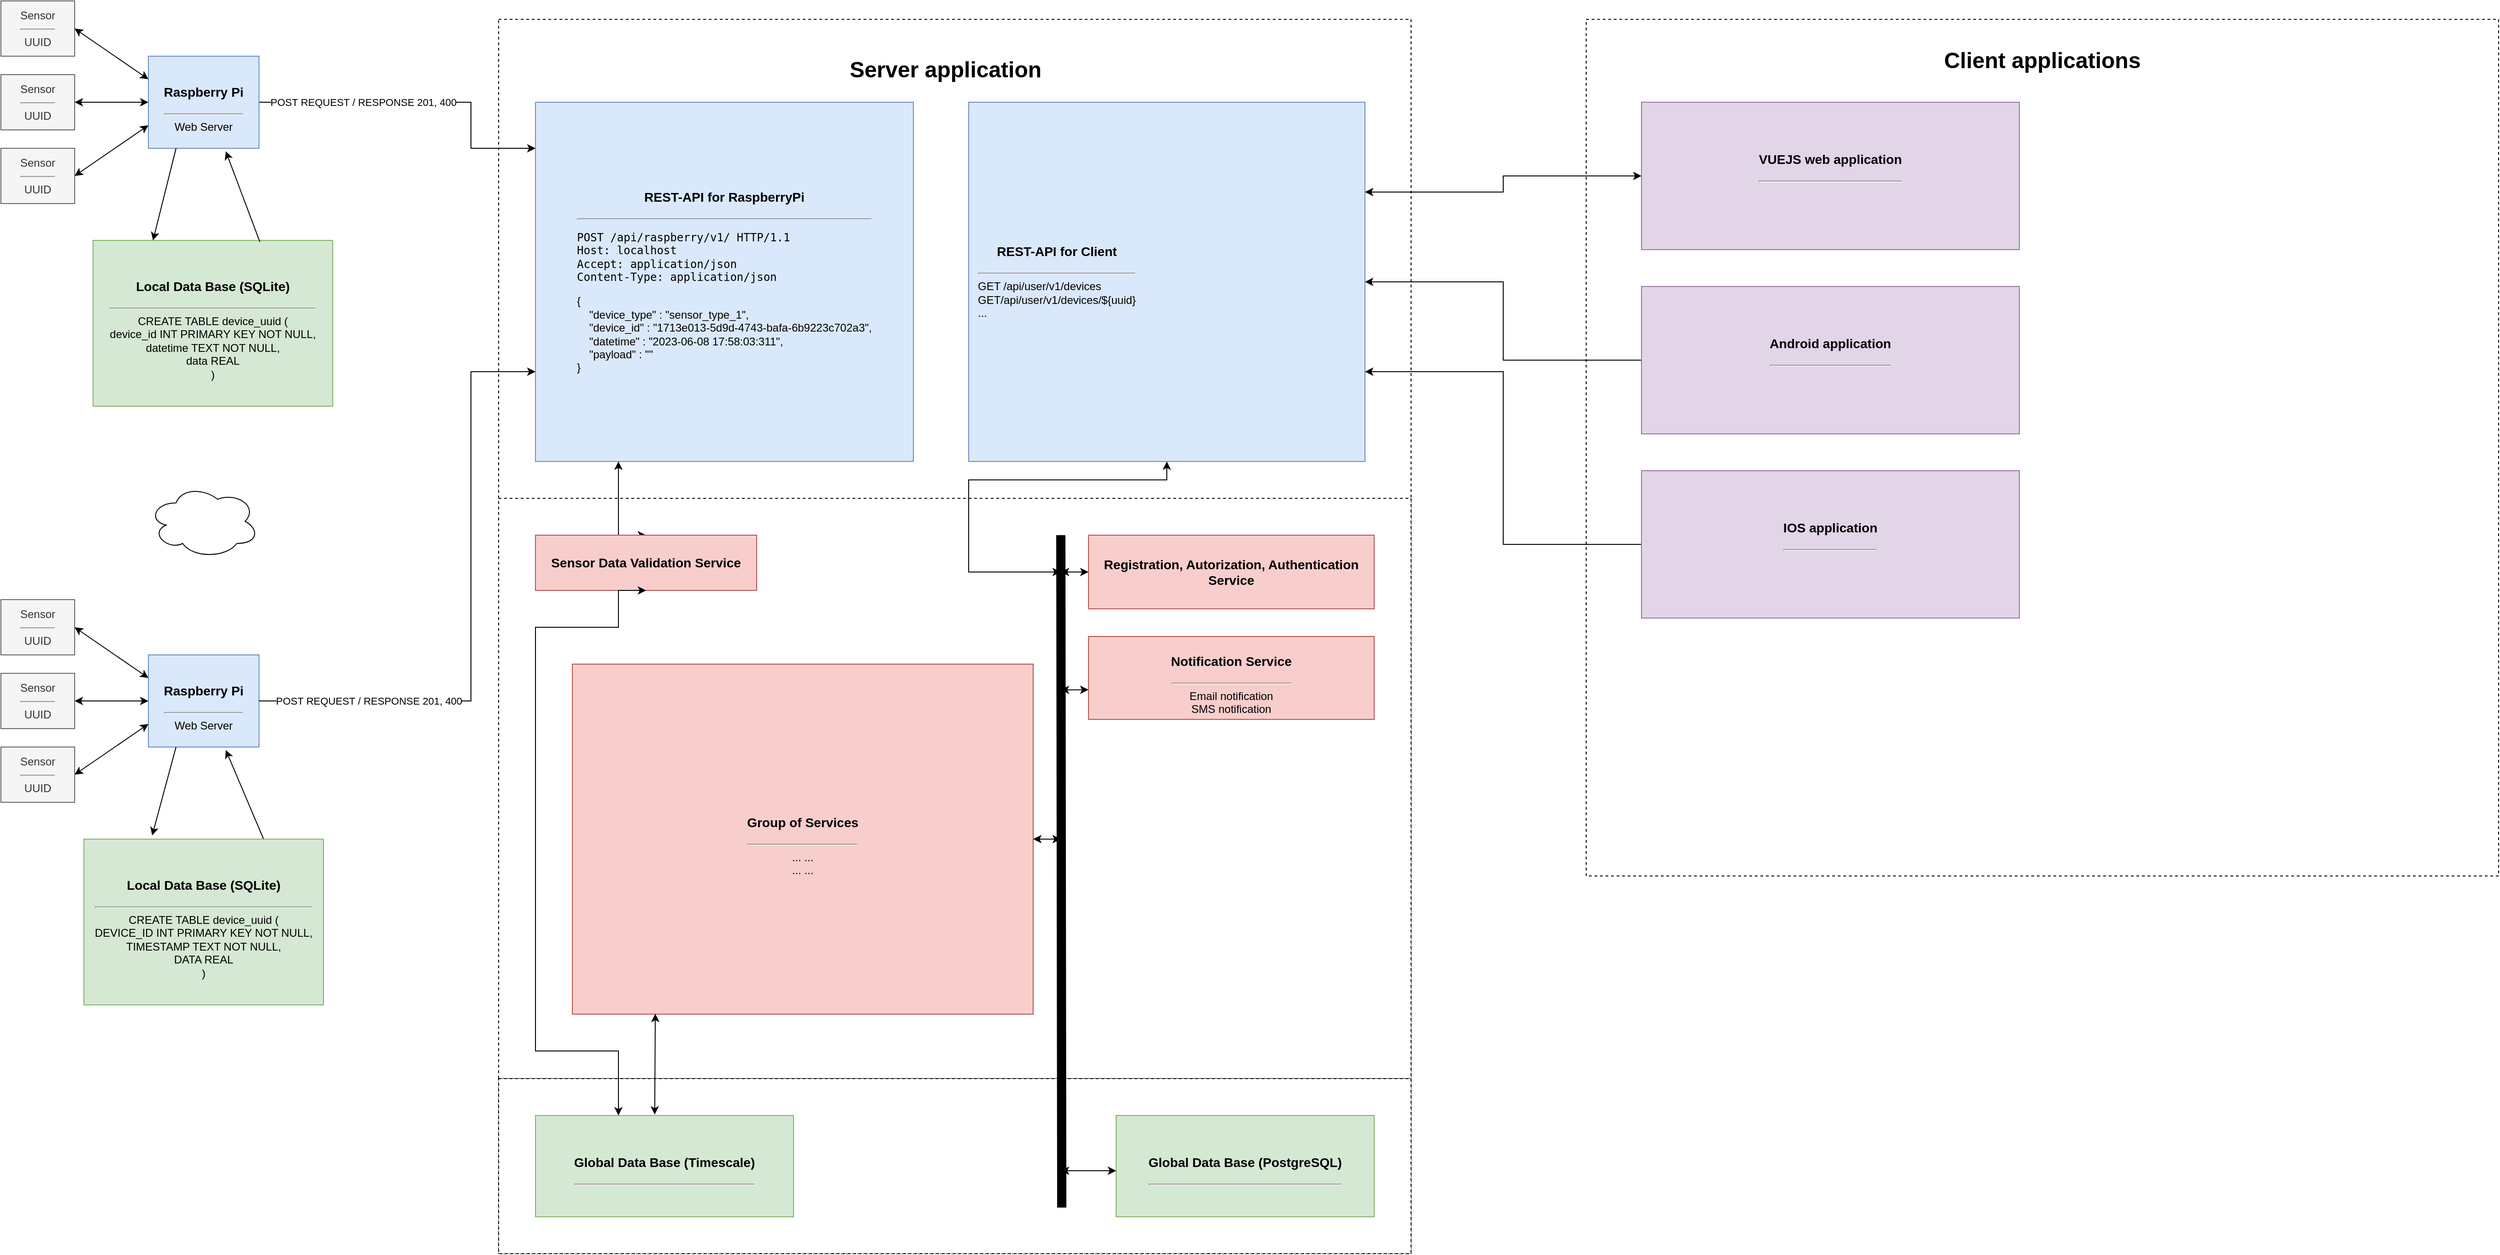 <mxfile version="21.6.2" type="github">
  <diagram name="Страница 1" id="TPHani7dw2b4yR-JexRa">
    <mxGraphModel dx="3267" dy="1391" grid="1" gridSize="10" guides="1" tooltips="1" connect="1" arrows="1" fold="1" page="1" pageScale="1" pageWidth="827" pageHeight="1169" math="0" shadow="0">
      <root>
        <mxCell id="0" />
        <mxCell id="1" parent="0" />
        <mxCell id="3EW41K_yeU83NPlKsWGH-1" value="" style="rounded=0;whiteSpace=wrap;html=1;dashed=1;" parent="1" vertex="1">
          <mxGeometry x="-260" y="80" width="990" height="1340" as="geometry" />
        </mxCell>
        <mxCell id="R5IVFhwF594xDL3QU0zB-6" value="" style="rounded=0;whiteSpace=wrap;html=1;dashed=1;" vertex="1" parent="1">
          <mxGeometry x="-260" y="600" width="990" height="630" as="geometry" />
        </mxCell>
        <mxCell id="Y9DdPAkT9LMm40tej39v-23" value="" style="rounded=0;whiteSpace=wrap;html=1;dashed=1;" parent="1" vertex="1">
          <mxGeometry x="-260" y="1230" width="990" height="190" as="geometry" />
        </mxCell>
        <mxCell id="v7GAiMQoevo7TKE_GLRk-1" value="&lt;div&gt;&lt;h3&gt;REST-API for RaspberryPi&lt;/h3&gt;&lt;hr&gt;&lt;div align=&quot;left&quot;&gt;&lt;pre&gt;POST /api/raspberry/v1/ &lt;code class=&quot;hljs language-http&quot;&gt;HTTP/1.1&lt;br&gt;&lt;/code&gt;&lt;code class=&quot;hljs language-http&quot;&gt;Host: localhost&lt;br&gt;&lt;span class=&quot;hljs-attribute&quot;&gt;Accept&lt;/span&gt;: application/json&lt;br&gt;&lt;span class=&quot;hljs-attribute&quot;&gt;Content-Type&lt;/span&gt;: application/json&lt;/code&gt;&lt;/pre&gt;&lt;/div&gt;&lt;/div&gt;&lt;div align=&quot;left&quot;&gt;{&lt;/div&gt;&lt;div align=&quot;left&quot;&gt;&lt;span style=&quot;&quot;&gt;&lt;span style=&quot;&quot;&gt;&amp;nbsp;&amp;nbsp;&amp;nbsp;&amp;nbsp;&lt;/span&gt;&lt;/span&gt;&quot;device_type&quot; : &quot;sensor_type_1&quot;,&lt;/div&gt;&lt;div align=&quot;left&quot;&gt;&lt;span style=&quot;&quot;&gt;&lt;span style=&quot;&quot;&gt;&amp;nbsp;&amp;nbsp;&amp;nbsp;&amp;nbsp;&lt;/span&gt;&lt;/span&gt;&quot;device_id&quot; : &quot;1713e013-5d9d-4743-bafa-6b9223c702a3&quot;,&lt;/div&gt;&lt;div align=&quot;left&quot;&gt;&lt;span style=&quot;&quot;&gt;&lt;span style=&quot;&quot;&gt;&amp;nbsp;&amp;nbsp;&amp;nbsp;&amp;nbsp;&lt;/span&gt;&lt;/span&gt;&quot;datetime&quot; : &quot;2023-06-08 17:58:03:311&quot;,&lt;/div&gt;&lt;div align=&quot;left&quot;&gt;&lt;span style=&quot;&quot;&gt;&lt;span style=&quot;&quot;&gt;&amp;nbsp;&amp;nbsp;&amp;nbsp;&amp;nbsp;&lt;/span&gt;&lt;/span&gt;&quot;payload&quot; :&lt;span style=&quot;&quot;&gt; &quot;&quot;&lt;/span&gt;&lt;/div&gt;&lt;div align=&quot;left&quot;&gt;}&lt;/div&gt;&lt;div&gt;&lt;br&gt;&lt;/div&gt;" style="rounded=0;whiteSpace=wrap;html=1;align=center;spacing=10;fillColor=#dae8fc;strokeColor=#6c8ebf;" parent="1" vertex="1">
          <mxGeometry x="-220" y="170" width="410" height="390" as="geometry" />
        </mxCell>
        <mxCell id="v7GAiMQoevo7TKE_GLRk-51" style="edgeStyle=orthogonalEdgeStyle;rounded=0;orthogonalLoop=1;jettySize=auto;html=1;exitX=1;exitY=0.5;exitDx=0;exitDy=0;" parent="1" source="v7GAiMQoevo7TKE_GLRk-2" edge="1">
          <mxGeometry relative="1" as="geometry">
            <mxPoint x="-220" y="220" as="targetPoint" />
            <Array as="points">
              <mxPoint x="-290" y="170" />
              <mxPoint x="-290" y="220" />
            </Array>
          </mxGeometry>
        </mxCell>
        <mxCell id="Y9DdPAkT9LMm40tej39v-10" value="POST REQUEST / RESPONSE 201, 400" style="edgeLabel;html=1;align=center;verticalAlign=middle;resizable=0;points=[];" parent="v7GAiMQoevo7TKE_GLRk-51" vertex="1" connectable="0">
          <mxGeometry x="-0.379" y="-3" relative="1" as="geometry">
            <mxPoint x="4" y="-3" as="offset" />
          </mxGeometry>
        </mxCell>
        <mxCell id="v7GAiMQoevo7TKE_GLRk-2" value="&lt;div&gt;&lt;h3&gt;Raspberry Pi&lt;/h3&gt;&lt;/div&gt;&lt;div&gt;&lt;hr&gt;Web Server&lt;br&gt;&lt;/div&gt;" style="rounded=0;whiteSpace=wrap;html=1;spacing=7;fillColor=#dae8fc;strokeColor=#6c8ebf;" parent="1" vertex="1">
          <mxGeometry x="-640" y="120" width="120" height="100" as="geometry" />
        </mxCell>
        <mxCell id="v7GAiMQoevo7TKE_GLRk-3" value="&lt;div&gt;Sensor&lt;/div&gt;&lt;div&gt;&lt;hr&gt;UUID&lt;br&gt;&lt;/div&gt;" style="rounded=0;whiteSpace=wrap;html=1;fillColor=#f5f5f5;fontColor=#333333;strokeColor=#666666;" parent="1" vertex="1">
          <mxGeometry x="-800" y="60" width="80" height="60" as="geometry" />
        </mxCell>
        <mxCell id="v7GAiMQoevo7TKE_GLRk-4" value="&lt;div&gt;Sensor&lt;/div&gt;&lt;div&gt;&lt;hr&gt;UUID&lt;br&gt;&lt;/div&gt;" style="rounded=0;whiteSpace=wrap;html=1;fillColor=#f5f5f5;fontColor=#333333;strokeColor=#666666;" parent="1" vertex="1">
          <mxGeometry x="-800" y="140" width="80" height="60" as="geometry" />
        </mxCell>
        <mxCell id="v7GAiMQoevo7TKE_GLRk-5" value="&lt;div&gt;Sensor&lt;/div&gt;&lt;div&gt;&lt;hr&gt;UUID&lt;br&gt;&lt;/div&gt;" style="rounded=0;whiteSpace=wrap;html=1;fillColor=#f5f5f5;fontColor=#333333;strokeColor=#666666;" parent="1" vertex="1">
          <mxGeometry x="-800" y="220" width="80" height="60" as="geometry" />
        </mxCell>
        <mxCell id="v7GAiMQoevo7TKE_GLRk-24" value="&lt;div&gt;&lt;h3&gt;Local Data Base (SQLite)&lt;/h3&gt;&lt;/div&gt;&lt;div&gt;&lt;hr&gt;CREATE TABLE device_uuid (&lt;/div&gt;&lt;div&gt;device_id INT PRIMARY KEY     NOT NULL&lt;span class=&quot;pun&quot;&gt;,&lt;/span&gt;&lt;/div&gt;&lt;div&gt;&lt;span class=&quot;pln&quot;&gt;datetime TEXT    NOT NULL&lt;/span&gt;,&lt;/div&gt;&lt;div&gt;&lt;span class=&quot;pln&quot;&gt;data REAL&lt;/span&gt;&lt;/div&gt;&lt;div&gt;&lt;span class=&quot;pln&quot;&gt;)&lt;br&gt;&lt;/span&gt;&lt;/div&gt;" style="rounded=0;whiteSpace=wrap;html=1;align=center;spacing=10;fillColor=#d5e8d4;strokeColor=#82b366;" parent="1" vertex="1">
          <mxGeometry x="-700" y="320" width="260" height="180" as="geometry" />
        </mxCell>
        <mxCell id="v7GAiMQoevo7TKE_GLRk-25" value="" style="endArrow=classic;html=1;rounded=0;exitX=0.25;exitY=1;exitDx=0;exitDy=0;entryX=0.25;entryY=0;entryDx=0;entryDy=0;" parent="1" source="v7GAiMQoevo7TKE_GLRk-2" target="v7GAiMQoevo7TKE_GLRk-24" edge="1">
          <mxGeometry width="50" height="50" relative="1" as="geometry">
            <mxPoint x="-100" y="520" as="sourcePoint" />
            <mxPoint x="-50" y="470" as="targetPoint" />
          </mxGeometry>
        </mxCell>
        <mxCell id="v7GAiMQoevo7TKE_GLRk-26" value="" style="endArrow=classic;html=1;rounded=0;exitX=0.696;exitY=0.009;exitDx=0;exitDy=0;exitPerimeter=0;entryX=0.7;entryY=1.033;entryDx=0;entryDy=0;entryPerimeter=0;" parent="1" source="v7GAiMQoevo7TKE_GLRk-24" target="v7GAiMQoevo7TKE_GLRk-2" edge="1">
          <mxGeometry width="50" height="50" relative="1" as="geometry">
            <mxPoint x="-100" y="520" as="sourcePoint" />
            <mxPoint x="-50" y="470" as="targetPoint" />
          </mxGeometry>
        </mxCell>
        <mxCell id="v7GAiMQoevo7TKE_GLRk-27" value="" style="endArrow=classic;startArrow=classic;html=1;rounded=0;exitX=1;exitY=0.5;exitDx=0;exitDy=0;entryX=0;entryY=0.25;entryDx=0;entryDy=0;" parent="1" source="v7GAiMQoevo7TKE_GLRk-3" target="v7GAiMQoevo7TKE_GLRk-2" edge="1">
          <mxGeometry width="50" height="50" relative="1" as="geometry">
            <mxPoint x="-100" y="520" as="sourcePoint" />
            <mxPoint x="-50" y="470" as="targetPoint" />
          </mxGeometry>
        </mxCell>
        <mxCell id="v7GAiMQoevo7TKE_GLRk-28" value="" style="endArrow=classic;startArrow=classic;html=1;rounded=0;exitX=1;exitY=0.5;exitDx=0;exitDy=0;entryX=0;entryY=0.5;entryDx=0;entryDy=0;" parent="1" source="v7GAiMQoevo7TKE_GLRk-4" target="v7GAiMQoevo7TKE_GLRk-2" edge="1">
          <mxGeometry width="50" height="50" relative="1" as="geometry">
            <mxPoint x="-100" y="520" as="sourcePoint" />
            <mxPoint x="-50" y="470" as="targetPoint" />
          </mxGeometry>
        </mxCell>
        <mxCell id="v7GAiMQoevo7TKE_GLRk-29" value="" style="endArrow=classic;startArrow=classic;html=1;rounded=0;exitX=1;exitY=0.5;exitDx=0;exitDy=0;entryX=0;entryY=0.75;entryDx=0;entryDy=0;" parent="1" source="v7GAiMQoevo7TKE_GLRk-5" target="v7GAiMQoevo7TKE_GLRk-2" edge="1">
          <mxGeometry width="50" height="50" relative="1" as="geometry">
            <mxPoint x="-100" y="520" as="sourcePoint" />
            <mxPoint x="-50" y="470" as="targetPoint" />
          </mxGeometry>
        </mxCell>
        <mxCell id="3EW41K_yeU83NPlKsWGH-2" value="&lt;h1&gt;Server application&lt;/h1&gt;" style="text;html=1;strokeColor=none;fillColor=none;align=center;verticalAlign=middle;whiteSpace=wrap;rounded=0;" parent="1" vertex="1">
          <mxGeometry x="-60" y="120" width="570" height="30" as="geometry" />
        </mxCell>
        <mxCell id="3EW41K_yeU83NPlKsWGH-3" value="&lt;div&gt;&lt;h3&gt;Global Data Base (&lt;strong dir=&quot;auto&quot;&gt;Timescale&lt;/strong&gt;)&lt;/h3&gt;&lt;/div&gt;&lt;div&gt;&lt;hr&gt;&lt;code class=&quot;hljs language-sql&quot;&gt;&lt;span class=&quot;hljs-literal&quot;&gt;&lt;/span&gt;&lt;/code&gt;&lt;code class=&quot;hljs language-sql&quot;&gt;&lt;span class=&quot;hljs-built_in&quot;&gt;&lt;/span&gt;&lt;/code&gt;&lt;span&gt;&lt;/span&gt;&lt;/div&gt;" style="rounded=0;whiteSpace=wrap;html=1;align=center;spacing=10;fillColor=#d5e8d4;strokeColor=#82b366;" parent="1" vertex="1">
          <mxGeometry x="-220" y="1270" width="280" height="110" as="geometry" />
        </mxCell>
        <mxCell id="3EW41K_yeU83NPlKsWGH-4" value="&lt;div&gt;&lt;h3&gt;Raspberry Pi&lt;/h3&gt;&lt;/div&gt;&lt;div&gt;&lt;hr&gt;Web Server&lt;br&gt;&lt;/div&gt;" style="rounded=0;whiteSpace=wrap;html=1;spacing=7;fillColor=#dae8fc;strokeColor=#6c8ebf;" parent="1" vertex="1">
          <mxGeometry x="-640" y="770" width="120" height="100" as="geometry" />
        </mxCell>
        <mxCell id="3EW41K_yeU83NPlKsWGH-5" value="&lt;div&gt;Sensor&lt;/div&gt;&lt;div&gt;&lt;hr&gt;UUID&lt;br&gt;&lt;/div&gt;" style="rounded=0;whiteSpace=wrap;html=1;fillColor=#f5f5f5;fontColor=#333333;strokeColor=#666666;" parent="1" vertex="1">
          <mxGeometry x="-800" y="710" width="80" height="60" as="geometry" />
        </mxCell>
        <mxCell id="3EW41K_yeU83NPlKsWGH-6" value="&lt;div&gt;Sensor&lt;/div&gt;&lt;div&gt;&lt;hr&gt;UUID&lt;br&gt;&lt;/div&gt;" style="rounded=0;whiteSpace=wrap;html=1;fillColor=#f5f5f5;fontColor=#333333;strokeColor=#666666;" parent="1" vertex="1">
          <mxGeometry x="-800" y="790" width="80" height="60" as="geometry" />
        </mxCell>
        <mxCell id="3EW41K_yeU83NPlKsWGH-7" value="&lt;div&gt;Sensor&lt;/div&gt;&lt;div&gt;&lt;hr&gt;UUID&lt;br&gt;&lt;/div&gt;" style="rounded=0;whiteSpace=wrap;html=1;fillColor=#f5f5f5;fontColor=#333333;strokeColor=#666666;" parent="1" vertex="1">
          <mxGeometry x="-800" y="870" width="80" height="60" as="geometry" />
        </mxCell>
        <mxCell id="3EW41K_yeU83NPlKsWGH-9" value="" style="endArrow=classic;html=1;rounded=0;exitX=0.25;exitY=1;exitDx=0;exitDy=0;entryX=0.285;entryY=-0.022;entryDx=0;entryDy=0;entryPerimeter=0;" parent="1" source="3EW41K_yeU83NPlKsWGH-4" target="3EW41K_yeU83NPlKsWGH-15" edge="1">
          <mxGeometry width="50" height="50" relative="1" as="geometry">
            <mxPoint x="-100" y="1170" as="sourcePoint" />
            <mxPoint x="-635" y="970" as="targetPoint" />
          </mxGeometry>
        </mxCell>
        <mxCell id="3EW41K_yeU83NPlKsWGH-10" value="" style="endArrow=classic;html=1;rounded=0;exitX=0.75;exitY=0;exitDx=0;exitDy=0;entryX=0.7;entryY=1.033;entryDx=0;entryDy=0;entryPerimeter=0;" parent="1" source="3EW41K_yeU83NPlKsWGH-15" target="3EW41K_yeU83NPlKsWGH-4" edge="1">
          <mxGeometry width="50" height="50" relative="1" as="geometry">
            <mxPoint x="-519.04" y="971.62" as="sourcePoint" />
            <mxPoint x="-50" y="1120" as="targetPoint" />
          </mxGeometry>
        </mxCell>
        <mxCell id="3EW41K_yeU83NPlKsWGH-11" value="" style="endArrow=classic;startArrow=classic;html=1;rounded=0;exitX=1;exitY=0.5;exitDx=0;exitDy=0;entryX=0;entryY=0.25;entryDx=0;entryDy=0;" parent="1" source="3EW41K_yeU83NPlKsWGH-5" target="3EW41K_yeU83NPlKsWGH-4" edge="1">
          <mxGeometry width="50" height="50" relative="1" as="geometry">
            <mxPoint x="-100" y="1170" as="sourcePoint" />
            <mxPoint x="-50" y="1120" as="targetPoint" />
          </mxGeometry>
        </mxCell>
        <mxCell id="3EW41K_yeU83NPlKsWGH-12" value="" style="endArrow=classic;startArrow=classic;html=1;rounded=0;exitX=1;exitY=0.5;exitDx=0;exitDy=0;entryX=0;entryY=0.5;entryDx=0;entryDy=0;" parent="1" source="3EW41K_yeU83NPlKsWGH-6" target="3EW41K_yeU83NPlKsWGH-4" edge="1">
          <mxGeometry width="50" height="50" relative="1" as="geometry">
            <mxPoint x="-100" y="1170" as="sourcePoint" />
            <mxPoint x="-50" y="1120" as="targetPoint" />
          </mxGeometry>
        </mxCell>
        <mxCell id="3EW41K_yeU83NPlKsWGH-13" value="" style="endArrow=classic;startArrow=classic;html=1;rounded=0;exitX=1;exitY=0.5;exitDx=0;exitDy=0;entryX=0;entryY=0.75;entryDx=0;entryDy=0;" parent="1" source="3EW41K_yeU83NPlKsWGH-7" target="3EW41K_yeU83NPlKsWGH-4" edge="1">
          <mxGeometry width="50" height="50" relative="1" as="geometry">
            <mxPoint x="-100" y="1170" as="sourcePoint" />
            <mxPoint x="-50" y="1120" as="targetPoint" />
          </mxGeometry>
        </mxCell>
        <mxCell id="3EW41K_yeU83NPlKsWGH-15" value="&lt;div&gt;&lt;h3&gt;Local Data Base (SQLite)&lt;/h3&gt;&lt;/div&gt;&lt;div&gt;&lt;hr&gt;CREATE TABLE device_uuid (&lt;/div&gt;&lt;div&gt;DEVICE_ID INT PRIMARY KEY     NOT NULL&lt;span class=&quot;pun&quot;&gt;,&lt;/span&gt;&lt;/div&gt;&lt;div&gt;&lt;span class=&quot;pln&quot;&gt;TIMESTAMP TEXT    NOT NULL&lt;/span&gt;,&lt;/div&gt;&lt;div&gt;&lt;span class=&quot;pln&quot;&gt;DATA REAL&lt;/span&gt;&lt;/div&gt;&lt;div&gt;&lt;span class=&quot;pln&quot;&gt;)&lt;br&gt;&lt;/span&gt;&lt;/div&gt;" style="rounded=0;whiteSpace=wrap;html=1;align=center;spacing=10;fillColor=#d5e8d4;strokeColor=#82b366;" parent="1" vertex="1">
          <mxGeometry x="-710" y="970" width="260" height="180" as="geometry" />
        </mxCell>
        <mxCell id="Y9DdPAkT9LMm40tej39v-1" value="&lt;h3&gt;Registration, Autorization, Authentication Service&lt;/h3&gt;" style="rounded=0;whiteSpace=wrap;html=1;fillColor=#f8cecc;strokeColor=#b85450;" parent="1" vertex="1">
          <mxGeometry x="380" y="640" width="310" height="80" as="geometry" />
        </mxCell>
        <mxCell id="Y9DdPAkT9LMm40tej39v-4" value="" style="rounded=0;whiteSpace=wrap;html=1;dashed=1;" parent="1" vertex="1">
          <mxGeometry x="920" y="80" width="990" height="930" as="geometry" />
        </mxCell>
        <mxCell id="Y9DdPAkT9LMm40tej39v-5" value="&lt;h1&gt;Client applications&lt;/h1&gt;" style="text;html=1;strokeColor=none;fillColor=none;align=center;verticalAlign=middle;whiteSpace=wrap;rounded=0;" parent="1" vertex="1">
          <mxGeometry x="1175" y="110" width="480" height="30" as="geometry" />
        </mxCell>
        <mxCell id="R5IVFhwF594xDL3QU0zB-21" style="edgeStyle=orthogonalEdgeStyle;rounded=0;orthogonalLoop=1;jettySize=auto;html=1;startArrow=classic;startFill=1;" edge="1" parent="1" source="Y9DdPAkT9LMm40tej39v-8">
          <mxGeometry relative="1" as="geometry">
            <mxPoint x="350" y="680" as="targetPoint" />
            <Array as="points">
              <mxPoint x="465" y="580" />
              <mxPoint x="250" y="580" />
              <mxPoint x="250" y="680" />
            </Array>
          </mxGeometry>
        </mxCell>
        <mxCell id="Y9DdPAkT9LMm40tej39v-8" value="&lt;div&gt;&lt;h3 align=&quot;center&quot;&gt;REST-API for Client&lt;/h3&gt;&lt;hr&gt;GET /api/user/v1/devices&lt;/div&gt;&lt;div&gt;GET/api/user/v1/devices/${uuid}&lt;/div&gt;&lt;div&gt;...&lt;br&gt;&lt;/div&gt;&lt;div&gt;&lt;br&gt;&lt;/div&gt;" style="rounded=0;whiteSpace=wrap;html=1;align=left;spacing=10;fillColor=#dae8fc;strokeColor=#6c8ebf;" parent="1" vertex="1">
          <mxGeometry x="250" y="170" width="430" height="390" as="geometry" />
        </mxCell>
        <mxCell id="Y9DdPAkT9LMm40tej39v-17" style="edgeStyle=orthogonalEdgeStyle;rounded=0;orthogonalLoop=1;jettySize=auto;html=1;exitX=0.5;exitY=0;exitDx=0;exitDy=0;startArrow=classic;startFill=1;" parent="1" source="Y9DdPAkT9LMm40tej39v-9" target="v7GAiMQoevo7TKE_GLRk-1" edge="1">
          <mxGeometry relative="1" as="geometry">
            <Array as="points">
              <mxPoint x="-130" y="580" />
              <mxPoint x="-130" y="580" />
            </Array>
          </mxGeometry>
        </mxCell>
        <mxCell id="Y9DdPAkT9LMm40tej39v-9" value="&lt;h3&gt;Sensor Data Validation Service&lt;/h3&gt;" style="rounded=0;whiteSpace=wrap;html=1;fillColor=#f8cecc;strokeColor=#b85450;" parent="1" vertex="1">
          <mxGeometry x="-220" y="640" width="240" height="60" as="geometry" />
        </mxCell>
        <mxCell id="Y9DdPAkT9LMm40tej39v-15" style="edgeStyle=orthogonalEdgeStyle;rounded=0;orthogonalLoop=1;jettySize=auto;html=1;entryX=1;entryY=0.25;entryDx=0;entryDy=0;startArrow=classic;startFill=1;" parent="1" source="Y9DdPAkT9LMm40tej39v-14" target="Y9DdPAkT9LMm40tej39v-8" edge="1">
          <mxGeometry relative="1" as="geometry" />
        </mxCell>
        <mxCell id="Y9DdPAkT9LMm40tej39v-14" value="&lt;div&gt;&lt;h3&gt;VUEJS web application&lt;br&gt;&lt;/h3&gt;&lt;hr&gt;&lt;/div&gt;&lt;br&gt;&lt;div&gt;&lt;br&gt;&lt;/div&gt;" style="rounded=0;whiteSpace=wrap;html=1;align=center;spacing=10;fillColor=#e1d5e7;strokeColor=#9673a6;" parent="1" vertex="1">
          <mxGeometry x="980" y="170" width="410" height="160" as="geometry" />
        </mxCell>
        <mxCell id="Y9DdPAkT9LMm40tej39v-21" style="edgeStyle=orthogonalEdgeStyle;rounded=0;orthogonalLoop=1;jettySize=auto;html=1;exitX=1;exitY=0.5;exitDx=0;exitDy=0;entryX=0;entryY=0.75;entryDx=0;entryDy=0;" parent="1" source="3EW41K_yeU83NPlKsWGH-4" target="v7GAiMQoevo7TKE_GLRk-1" edge="1">
          <mxGeometry relative="1" as="geometry">
            <mxPoint x="-440" y="930" as="sourcePoint" />
            <mxPoint x="-300" y="370" as="targetPoint" />
            <Array as="points">
              <mxPoint x="-290" y="820" />
              <mxPoint x="-290" y="463" />
            </Array>
          </mxGeometry>
        </mxCell>
        <mxCell id="Y9DdPAkT9LMm40tej39v-22" value="POST REQUEST / RESPONSE 201, 400" style="edgeLabel;html=1;align=center;verticalAlign=middle;resizable=0;points=[];" parent="Y9DdPAkT9LMm40tej39v-21" vertex="1" connectable="0">
          <mxGeometry x="-0.379" y="-3" relative="1" as="geometry">
            <mxPoint x="-85" y="-3" as="offset" />
          </mxGeometry>
        </mxCell>
        <mxCell id="Y9DdPAkT9LMm40tej39v-19" style="edgeStyle=orthogonalEdgeStyle;rounded=0;orthogonalLoop=1;jettySize=auto;html=1;entryX=0.5;entryY=1;entryDx=0;entryDy=0;startArrow=classic;startFill=1;" parent="1" source="3EW41K_yeU83NPlKsWGH-3" target="Y9DdPAkT9LMm40tej39v-9" edge="1">
          <mxGeometry relative="1" as="geometry">
            <mxPoint x="-130" y="1120" as="sourcePoint" />
            <Array as="points">
              <mxPoint x="-130" y="1200" />
              <mxPoint x="-220" y="1200" />
              <mxPoint x="-220" y="740" />
              <mxPoint x="-130" y="740" />
            </Array>
          </mxGeometry>
        </mxCell>
        <mxCell id="Y9DdPAkT9LMm40tej39v-27" value="&lt;div&gt;&lt;h3&gt;Notification Service&lt;/h3&gt;&lt;/div&gt;&lt;div&gt;&lt;hr&gt;Email notification&lt;/div&gt;&lt;div&gt;SMS notification&lt;br&gt;&lt;/div&gt;" style="rounded=0;whiteSpace=wrap;html=1;fillColor=#f8cecc;strokeColor=#b85450;" parent="1" vertex="1">
          <mxGeometry x="380" y="750" width="310" height="90" as="geometry" />
        </mxCell>
        <mxCell id="R5IVFhwF594xDL3QU0zB-1" value="" style="ellipse;shape=cloud;whiteSpace=wrap;html=1;" vertex="1" parent="1">
          <mxGeometry x="-640" y="585" width="120" height="80" as="geometry" />
        </mxCell>
        <mxCell id="R5IVFhwF594xDL3QU0zB-8" value="&lt;div&gt;&lt;h3&gt;Global Data Base (PostgreSQL)&lt;/h3&gt;&lt;/div&gt;&lt;div&gt;&lt;hr&gt;&lt;code class=&quot;hljs language-sql&quot;&gt;&lt;span class=&quot;hljs-literal&quot;&gt;&lt;/span&gt;&lt;/code&gt;&lt;code class=&quot;hljs language-sql&quot;&gt;&lt;span class=&quot;hljs-built_in&quot;&gt;&lt;/span&gt;&lt;/code&gt;&lt;span&gt;&lt;/span&gt;&lt;/div&gt;" style="rounded=0;whiteSpace=wrap;html=1;align=center;spacing=10;fillColor=#d5e8d4;strokeColor=#82b366;" vertex="1" parent="1">
          <mxGeometry x="410" y="1270" width="280" height="110" as="geometry" />
        </mxCell>
        <mxCell id="R5IVFhwF594xDL3QU0zB-9" value="&lt;div&gt;&lt;h3&gt;Group of Services&lt;/h3&gt;&lt;/div&gt;&lt;div&gt;&lt;hr&gt;... ...&lt;/div&gt;&lt;div&gt;... ...&lt;br&gt;&lt;/div&gt;" style="rounded=0;whiteSpace=wrap;html=1;fillColor=#f8cecc;strokeColor=#b85450;" vertex="1" parent="1">
          <mxGeometry x="-180" y="780" width="500" height="380" as="geometry" />
        </mxCell>
        <mxCell id="R5IVFhwF594xDL3QU0zB-14" value="" style="endArrow=classic;startArrow=classic;html=1;rounded=0;exitX=0.462;exitY=-0.009;exitDx=0;exitDy=0;entryX=0.18;entryY=0.999;entryDx=0;entryDy=0;entryPerimeter=0;exitPerimeter=0;" edge="1" parent="1" source="3EW41K_yeU83NPlKsWGH-3" target="R5IVFhwF594xDL3QU0zB-9">
          <mxGeometry width="50" height="50" relative="1" as="geometry">
            <mxPoint x="190" y="840" as="sourcePoint" />
            <mxPoint x="240" y="790" as="targetPoint" />
          </mxGeometry>
        </mxCell>
        <mxCell id="R5IVFhwF594xDL3QU0zB-16" value="" style="endArrow=none;html=1;rounded=0;strokeWidth=10;" edge="1" parent="1">
          <mxGeometry width="50" height="50" relative="1" as="geometry">
            <mxPoint x="350" y="640" as="sourcePoint" />
            <mxPoint x="351" y="1370" as="targetPoint" />
          </mxGeometry>
        </mxCell>
        <mxCell id="R5IVFhwF594xDL3QU0zB-17" value="" style="endArrow=classic;startArrow=classic;html=1;rounded=0;entryX=0;entryY=0.5;entryDx=0;entryDy=0;" edge="1" parent="1" target="Y9DdPAkT9LMm40tej39v-1">
          <mxGeometry width="50" height="50" relative="1" as="geometry">
            <mxPoint x="350" y="680" as="sourcePoint" />
            <mxPoint x="240" y="790" as="targetPoint" />
          </mxGeometry>
        </mxCell>
        <mxCell id="R5IVFhwF594xDL3QU0zB-18" value="" style="endArrow=classic;startArrow=classic;html=1;rounded=0;entryX=0;entryY=0.642;entryDx=0;entryDy=0;entryPerimeter=0;" edge="1" parent="1" target="Y9DdPAkT9LMm40tej39v-27">
          <mxGeometry width="50" height="50" relative="1" as="geometry">
            <mxPoint x="350" y="808" as="sourcePoint" />
            <mxPoint x="479" y="804.41" as="targetPoint" />
          </mxGeometry>
        </mxCell>
        <mxCell id="R5IVFhwF594xDL3QU0zB-19" value="" style="endArrow=classic;startArrow=classic;html=1;rounded=0;" edge="1" parent="1">
          <mxGeometry width="50" height="50" relative="1" as="geometry">
            <mxPoint x="320" y="970" as="sourcePoint" />
            <mxPoint x="350" y="970" as="targetPoint" />
          </mxGeometry>
        </mxCell>
        <mxCell id="R5IVFhwF594xDL3QU0zB-20" value="" style="endArrow=classic;startArrow=classic;html=1;rounded=0;entryX=0;entryY=0.5;entryDx=0;entryDy=0;" edge="1" parent="1">
          <mxGeometry width="50" height="50" relative="1" as="geometry">
            <mxPoint x="350" y="1330" as="sourcePoint" />
            <mxPoint x="410" y="1330" as="targetPoint" />
          </mxGeometry>
        </mxCell>
        <mxCell id="R5IVFhwF594xDL3QU0zB-28" style="edgeStyle=orthogonalEdgeStyle;rounded=0;orthogonalLoop=1;jettySize=auto;html=1;entryX=1;entryY=0.75;entryDx=0;entryDy=0;" edge="1" parent="1" source="R5IVFhwF594xDL3QU0zB-24" target="Y9DdPAkT9LMm40tej39v-8">
          <mxGeometry relative="1" as="geometry" />
        </mxCell>
        <mxCell id="R5IVFhwF594xDL3QU0zB-24" value="&lt;div&gt;&lt;h3&gt;IOS application&lt;br&gt;&lt;/h3&gt;&lt;hr&gt;&lt;/div&gt;&lt;br&gt;&lt;div&gt;&lt;br&gt;&lt;/div&gt;" style="rounded=0;whiteSpace=wrap;html=1;align=center;spacing=10;fillColor=#e1d5e7;strokeColor=#9673a6;" vertex="1" parent="1">
          <mxGeometry x="980" y="570" width="410" height="160" as="geometry" />
        </mxCell>
        <mxCell id="R5IVFhwF594xDL3QU0zB-27" style="edgeStyle=orthogonalEdgeStyle;rounded=0;orthogonalLoop=1;jettySize=auto;html=1;" edge="1" parent="1" source="R5IVFhwF594xDL3QU0zB-25" target="Y9DdPAkT9LMm40tej39v-8">
          <mxGeometry relative="1" as="geometry" />
        </mxCell>
        <mxCell id="R5IVFhwF594xDL3QU0zB-25" value="&lt;div&gt;&lt;h3&gt;Android application&lt;br&gt;&lt;/h3&gt;&lt;hr&gt;&lt;/div&gt;&lt;br&gt;&lt;div&gt;&lt;br&gt;&lt;/div&gt;" style="rounded=0;whiteSpace=wrap;html=1;align=center;spacing=10;fillColor=#e1d5e7;strokeColor=#9673a6;" vertex="1" parent="1">
          <mxGeometry x="980" y="370" width="410" height="160" as="geometry" />
        </mxCell>
      </root>
    </mxGraphModel>
  </diagram>
</mxfile>
